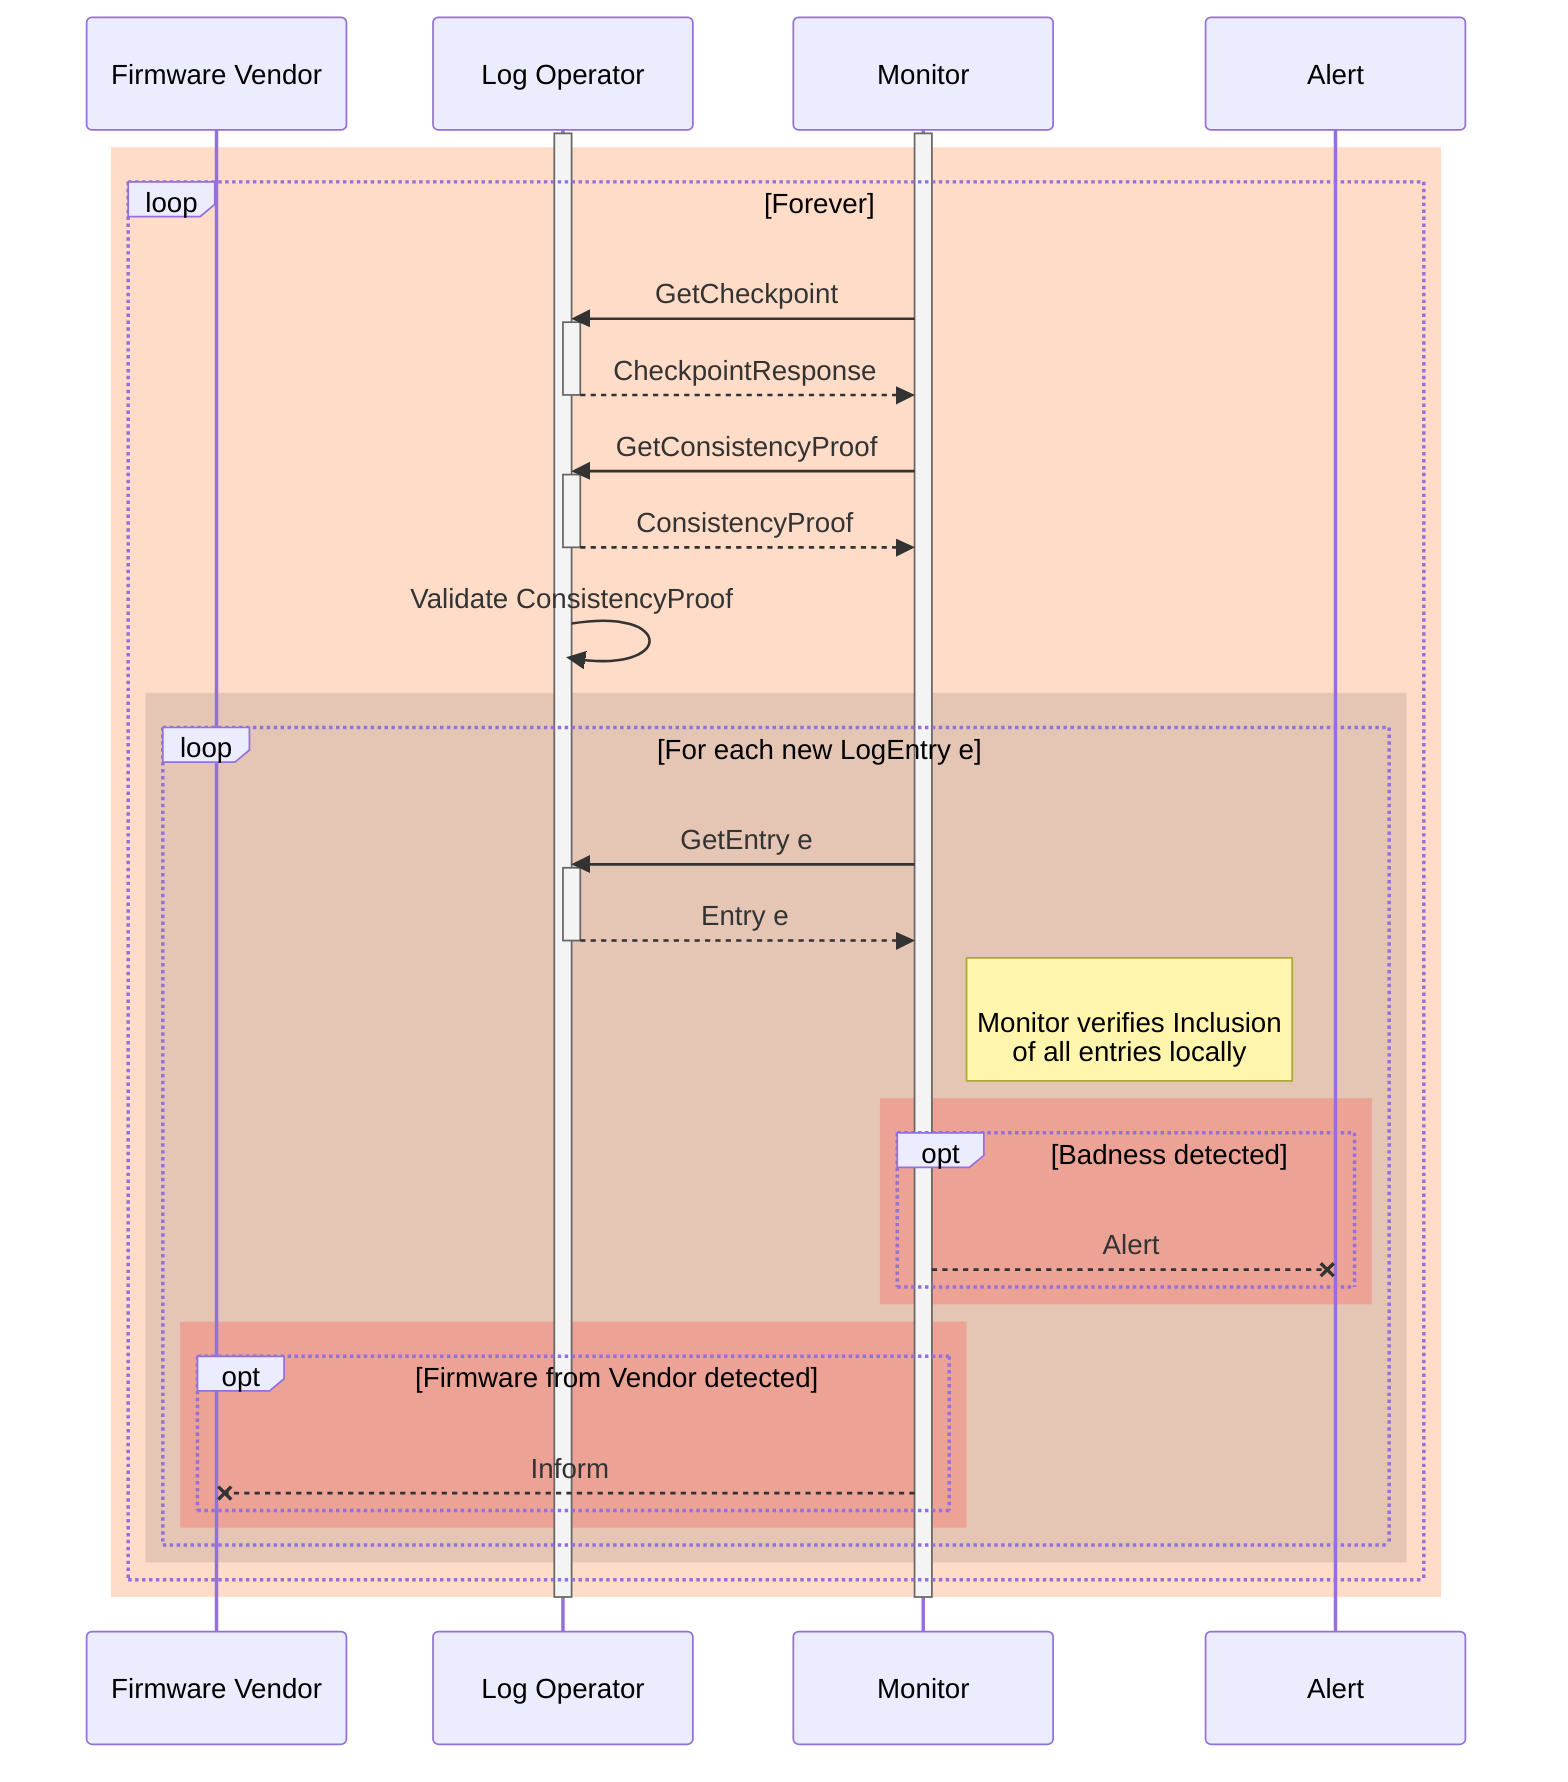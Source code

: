sequenceDiagram
    participant vendor as Firmware Vendor
    participant log as Log Operator
    participant monitor as Monitor
    participant alert as Alert

    activate log
    activate monitor
    rect rgba(255, 220, 200, 1)
        loop Forever

            monitor ->>+ log: GetCheckpoint
            log -->>- monitor: CheckpointResponse
            monitor ->>+ log: GetConsistencyProof
            log -->>- monitor: ConsistencyProof
            log ->> log: Validate ConsistencyProof

            rect rgba(0, 0, 0, 0.1)
                loop For each new LogEntry e
                    monitor ->>+ log: GetEntry e
                    log -->>- monitor: Entry e
                    note right of monitor: <br> Monitor verifies Inclusion <br> of all entries locally
                    rect rgba(255,80,80,0.3)
                        opt Badness detected
                            monitor --X alert: Alert
                        end
                    end
                    rect rgba(255,80,80,0.3)
                        opt Firmware from Vendor detected
                            monitor --X vendor: Inform
                        end
                    end
                end
            end
        end
    end
    deactivate monitor
    deactivate log